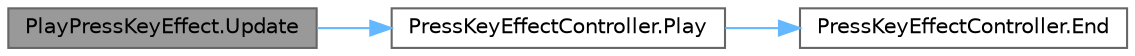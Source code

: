 digraph "PlayPressKeyEffect.Update"
{
 // LATEX_PDF_SIZE
  bgcolor="transparent";
  edge [fontname=Helvetica,fontsize=10,labelfontname=Helvetica,labelfontsize=10];
  node [fontname=Helvetica,fontsize=10,shape=box,height=0.2,width=0.4];
  rankdir="LR";
  Node1 [id="Node000001",label="PlayPressKeyEffect.Update",height=0.2,width=0.4,color="gray40", fillcolor="grey60", style="filled", fontcolor="black",tooltip=" "];
  Node1 -> Node2 [id="edge1_Node000001_Node000002",color="steelblue1",style="solid",tooltip=" "];
  Node2 [id="Node000002",label="PressKeyEffectController.Play",height=0.2,width=0.4,color="grey40", fillcolor="white", style="filled",URL="$class_press_key_effect_controller.html#a07b843bd18b32de0ad0107510e5dbecf",tooltip=" "];
  Node2 -> Node3 [id="edge2_Node000002_Node000003",color="steelblue1",style="solid",tooltip=" "];
  Node3 [id="Node000003",label="PressKeyEffectController.End",height=0.2,width=0.4,color="grey40", fillcolor="white", style="filled",URL="$class_press_key_effect_controller.html#aa000d697ea83f860515fb6c7d35882c9",tooltip=" "];
}

